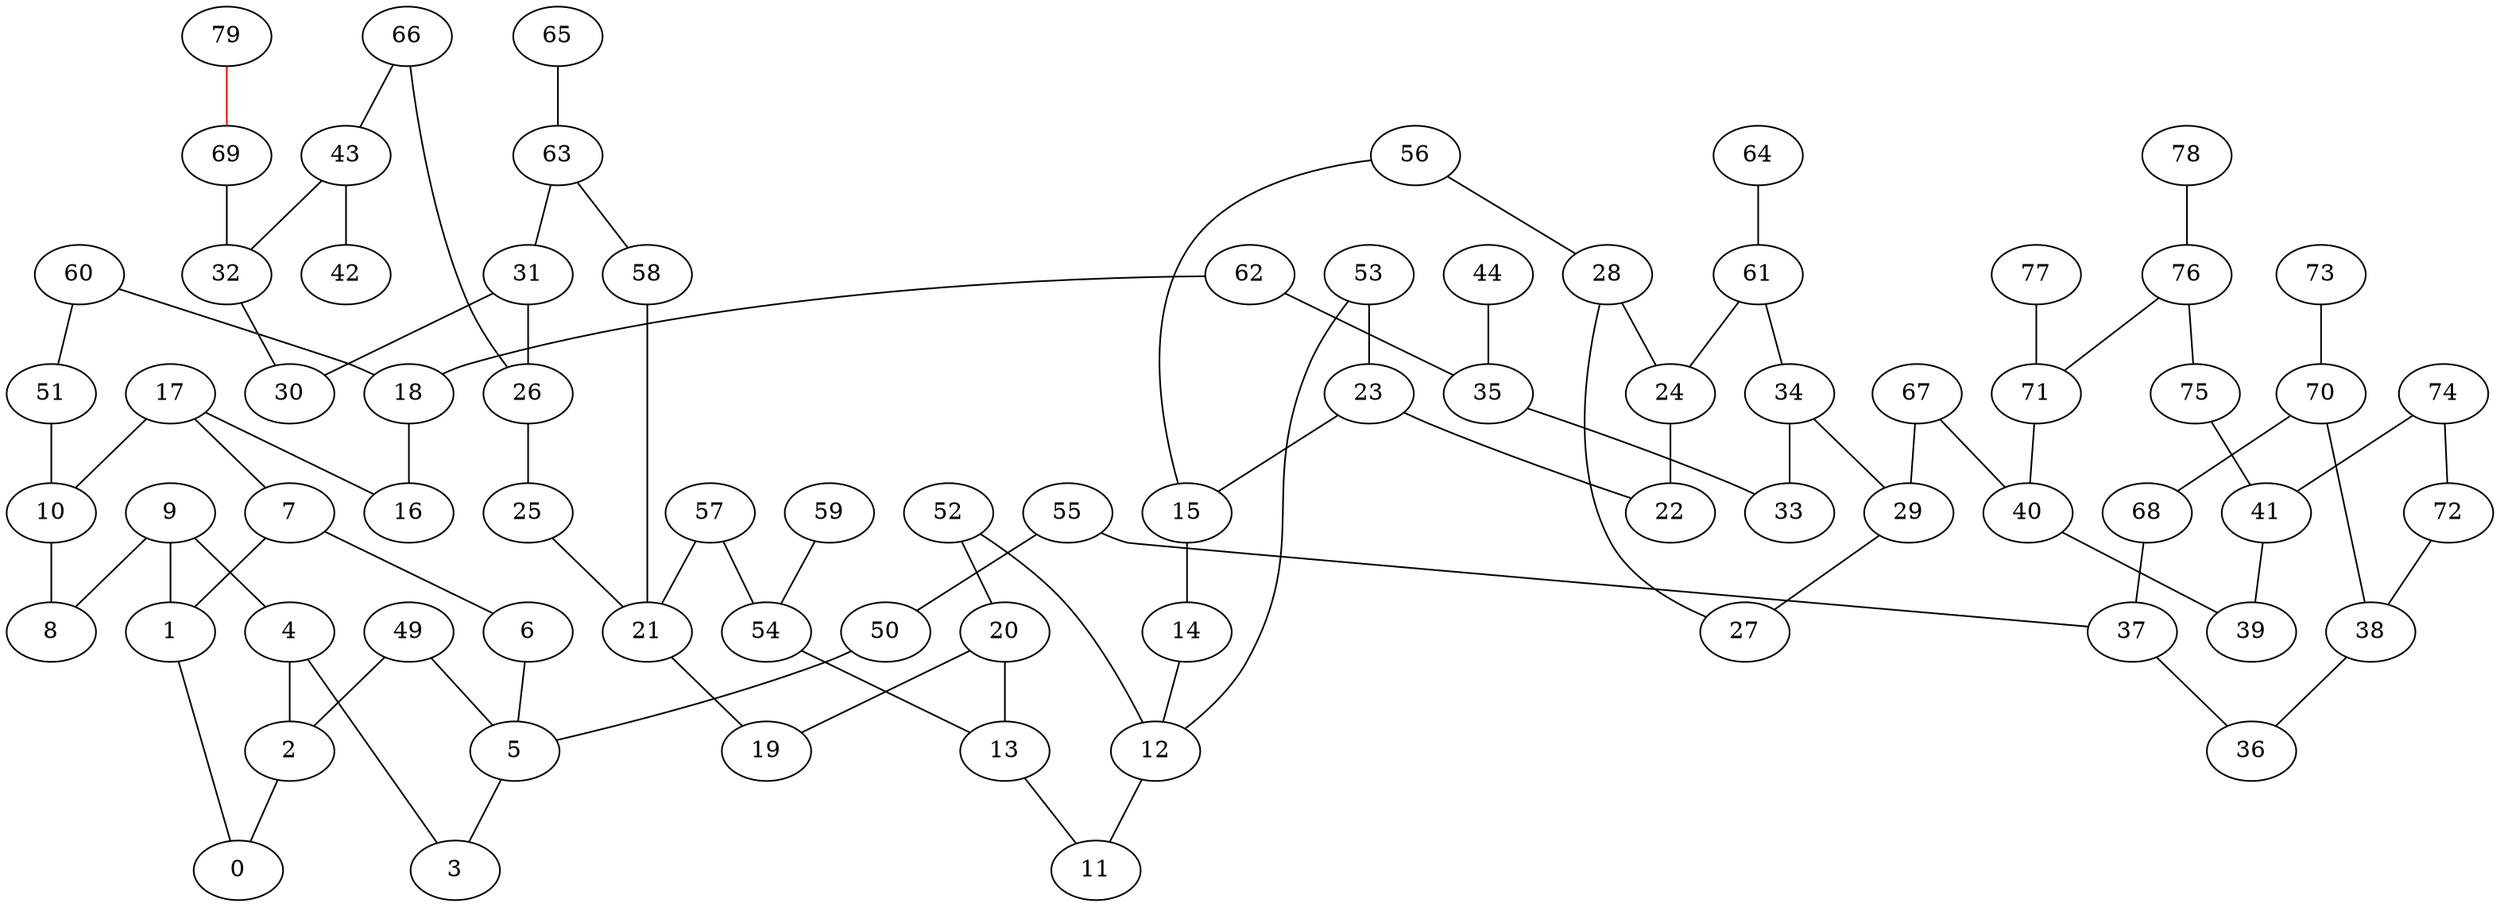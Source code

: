 graph G {
0;

1;

2;

3;

4;

5;

6;

7;

8;

9;

10;

11;

12;

13;

14;

15;

16;

17;

18;

19;

20;

21;

22;

23;

24;

25;

26;

27;

28;

29;

30;

31;

32;

33;

34;

35;

36;

37;

38;

39;

40;

41;

42;

43;

44;

49;

50;

51;

52;

53;

54;

55;

56;

57;

58;

59;

60;

61;

62;

63;

64;

65;

66;

67;

68;

69;

70;

71;

72;

73;

74;

75;

76;

77;

78;

79;

1 -- 0;

2 -- 0;

4 -- 2;

4 -- 3;

5 -- 3;

6 -- 5;

7 -- 1;

7 -- 6;

9 -- 1;

9 -- 4;

9 -- 8;

10 -- 8;

12 -- 11;

13 -- 11;

14 -- 12;

15 -- 14;

17 -- 7;

17 -- 10;

17 -- 16;

18 -- 16;

20 -- 13;

20 -- 19;

21 -- 19;

23 -- 15;

23 -- 22;

24 -- 22;

25 -- 21;

26 -- 25;

28 -- 24;

28 -- 27;

29 -- 27;

31 -- 26;

31 -- 30;

32 -- 30;

34 -- 29;

34 -- 33;

35 -- 33;

37 -- 36;

38 -- 36;

40 -- 39;

41 -- 39;

43 -- 32;

43 -- 42;

44 -- 35;

49 -- 2;

49 -- 5;

50 -- 5;

51 -- 10;

52 -- 12;

52 -- 20;

53 -- 12;

53 -- 23;

54 -- 13;

55 -- 37;

55 -- 50;

56 -- 15;

56 -- 28;

57 -- 21;

57 -- 54;

58 -- 21;

59 -- 54;

60 -- 18;

60 -- 51;

61 -- 24;

61 -- 34;

62 -- 18;

62 -- 35;

63 -- 31;

63 -- 58;

64 -- 61;

65 -- 63;

66 -- 26;

66 -- 43;

67 -- 29;

67 -- 40;

68 -- 37;

69 -- 32;

70 -- 38;

70 -- 68;

71 -- 40;

72 -- 38;

73 -- 70;

74 -- 41;

74 -- 72;

75 -- 41;

76 -- 71;

76 -- 75;

77 -- 71;

78 -- 76;

79 -- 69 [color=red];

}
